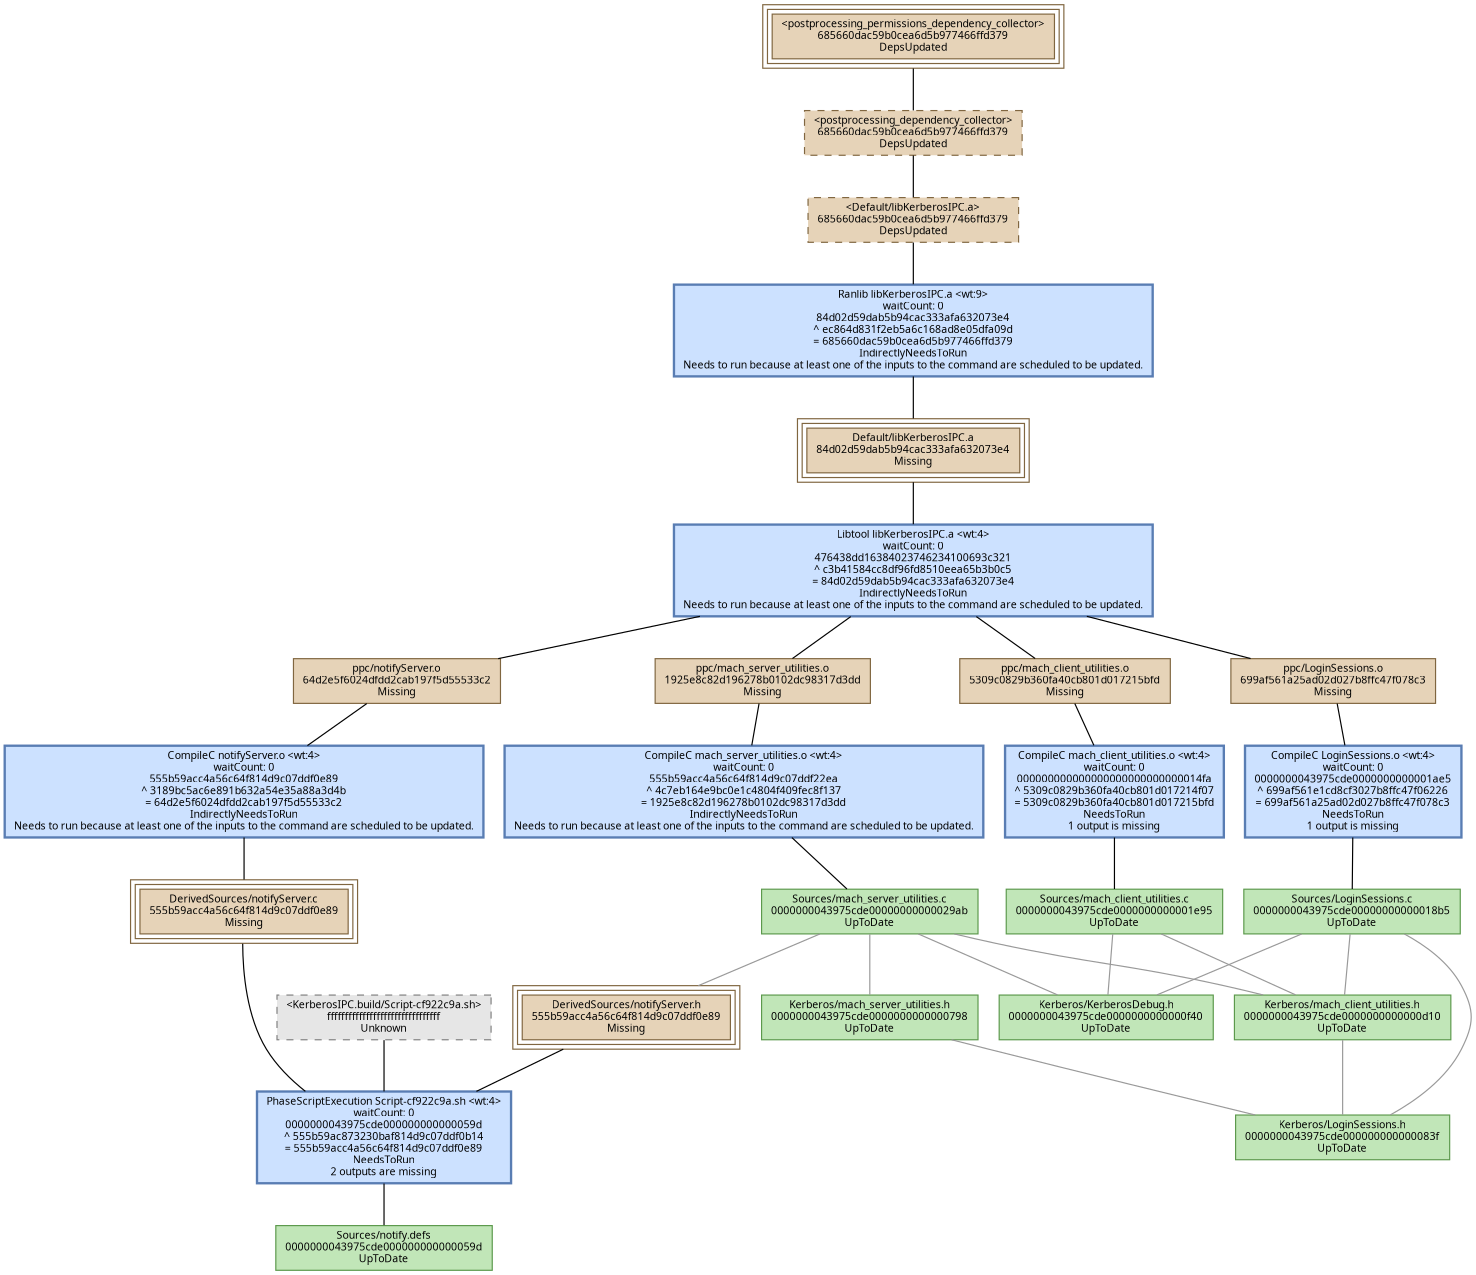 digraph KerberosIPC {
   size = "10.000000,8.500000";
   concentrate = false;

   node [ shape = box, style = filled, color = "0.3 0.5 0.6", fillcolor = "0.3 0.2 0.9", fontname = "Monaco", fontsize = "9" ];
   n00001 [ label = "Default/libKerberosIPC.a\n84d02d59dab5b94cac333afa632073e4\nMissing", color = "0.1 0.5 0.5", fillcolor = "0.1 0.2 0.9", peripheries = 3 ];
   n00002 [ label = "<KerberosIPC.build/Script-cf922c9a.sh>\nffffffffffffffffffffffffffffffff\nUnknown", color = "0.0 0.0 0.5", fillcolor = "0.0 0.0 0.9", style = "filled,dashed" ];
   n00003 [ label = "Sources/notify.defs\n0000000043975cde000000000000059d\nUpToDate" ];
   n00004 [ label = "DerivedSources/notifyServer.h\n555b59acc4a56c64f814d9c07ddf0e89\nMissing", color = "0.1 0.5 0.5", fillcolor = "0.1 0.2 0.9", peripheries = 3 ];
   n00005 [ label = "DerivedSources/notifyServer.c\n555b59acc4a56c64f814d9c07ddf0e89\nMissing", color = "0.1 0.5 0.5", fillcolor = "0.1 0.2 0.9", peripheries = 3 ];
   n00006 [ label = "ppc/notifyServer.o\n64d2e5f6024dfdd2cab197f5d55533c2\nMissing", color = "0.1 0.5 0.5", fillcolor = "0.1 0.2 0.9" ];
   n00007 [ label = "ppc/LoginSessions.o\n699af561a25ad02d027b8ffc47f078c3\nMissing", color = "0.1 0.5 0.5", fillcolor = "0.1 0.2 0.9" ];
   n00008 [ label = "Sources/LoginSessions.c\n0000000043975cde00000000000018b5\nUpToDate" ];
   n00009 [ label = "ppc/mach_client_utilities.o\n5309c0829b360fa40cb801d017215bfd\nMissing", color = "0.1 0.5 0.5", fillcolor = "0.1 0.2 0.9" ];
   n00010 [ label = "Sources/mach_client_utilities.c\n0000000043975cde0000000000001e95\nUpToDate" ];
   n00011 [ label = "ppc/mach_server_utilities.o\n1925e8c82d196278b0102dc98317d3dd\nMissing", color = "0.1 0.5 0.5", fillcolor = "0.1 0.2 0.9" ];
   n00012 [ label = "Sources/mach_server_utilities.c\n0000000043975cde00000000000029ab\nUpToDate" ];
   n00013 [ label = "<Default/libKerberosIPC.a>\n685660dac59b0cea6d5b977466ffd379\nDepsUpdated", color = "0.1 0.5 0.5", fillcolor = "0.1 0.2 0.9", style = "filled,dashed" ];
   n00014 [ label = "<postprocessing_dependency_collector>\n685660dac59b0cea6d5b977466ffd379\nDepsUpdated", color = "0.1 0.5 0.5", fillcolor = "0.1 0.2 0.9", style = "filled,dashed" ];
   n00015 [ label = "<postprocessing_permissions_dependency_collector>\n685660dac59b0cea6d5b977466ffd379\nDepsUpdated", color = "0.1 0.5 0.5", fillcolor = "0.1 0.2 0.9", peripheries = 3 ];
   n00016 [ label = "Kerberos/KerberosDebug.h\n0000000043975cde0000000000000f40\nUpToDate" ];
   n00017 [ label = "Kerberos/LoginSessions.h\n0000000043975cde000000000000083f\nUpToDate" ];
   n00018 [ label = "Kerberos/mach_client_utilities.h\n0000000043975cde0000000000000d10\nUpToDate" ];
   n00019 [ label = "Kerberos/mach_server_utilities.h\n0000000043975cde0000000000000798\nUpToDate" ];

   node [ shape = box, style = "filled,bold", color = "0.7 0.5 0.7", fillcolor = "0.7 0.2 1.0", fontname = "Monaco", fontsize = "9" ];
   c00001 [ label = "PhaseScriptExecution Script-cf922c9a.sh <wt:4>\nwaitCount: 0\n0000000043975cde000000000000059d\n^ 555b59ac873230baf814d9c07ddf0b14\n= 555b59acc4a56c64f814d9c07ddf0e89\nNeedsToRun\n2 outputs are missing", color = "0.6 0.5 0.7", fillcolor = "0.6 0.2 1.0" ];
   c00002 [ label = "CompileC notifyServer.o <wt:4>\nwaitCount: 0\n555b59acc4a56c64f814d9c07ddf0e89\n^ 3189bc5ac6e891b632a54e35a88a3d4b\n= 64d2e5f6024dfdd2cab197f5d55533c2\nIndirectlyNeedsToRun\nNeeds to run because at least one of the inputs to the command are scheduled to be updated.", color = "0.6 0.5 0.7", fillcolor = "0.6 0.2 1.0" ];
   c00003 [ label = "CompileC LoginSessions.o <wt:4>\nwaitCount: 0\n0000000043975cde0000000000001ae5\n^ 699af561e1cd8cf3027b8ffc47f06226\n= 699af561a25ad02d027b8ffc47f078c3\nNeedsToRun\n1 output is missing", color = "0.6 0.5 0.7", fillcolor = "0.6 0.2 1.0" ];
   c00004 [ label = "CompileC mach_client_utilities.o <wt:4>\nwaitCount: 0\n000000000000000000000000000014fa\n^ 5309c0829b360fa40cb801d017214f07\n= 5309c0829b360fa40cb801d017215bfd\nNeedsToRun\n1 output is missing", color = "0.6 0.5 0.7", fillcolor = "0.6 0.2 1.0" ];
   c00005 [ label = "CompileC mach_server_utilities.o <wt:4>\nwaitCount: 0\n555b59acc4a56c64f814d9c07ddf22ea\n^ 4c7eb164e9bc0e1c4804f409fec8f137\n= 1925e8c82d196278b0102dc98317d3dd\nIndirectlyNeedsToRun\nNeeds to run because at least one of the inputs to the command are scheduled to be updated.", color = "0.6 0.5 0.7", fillcolor = "0.6 0.2 1.0" ];
   c00006 [ label = "Libtool libKerberosIPC.a <wt:4>\nwaitCount: 0\n476438dd16384023746234100693c321\n^ c3b41584cc8df96fd8510eea65b3b0c5\n= 84d02d59dab5b94cac333afa632073e4\nIndirectlyNeedsToRun\nNeeds to run because at least one of the inputs to the command are scheduled to be updated.", color = "0.6 0.5 0.7", fillcolor = "0.6 0.2 1.0" ];
   c00007 [ label = "Ranlib libKerberosIPC.a <wt:9>\nwaitCount: 0\n84d02d59dab5b94cac333afa632073e4\n^ ec864d831f2eb5a6c168ad8e05dfa09d\n= 685660dac59b0cea6d5b977466ffd379\nIndirectlyNeedsToRun\nNeeds to run because at least one of the inputs to the command are scheduled to be updated.", color = "0.6 0.5 0.7", fillcolor = "0.6 0.2 1.0" ];

   edge [ style = solid, color = black, arrowhead = none, arrowtail = normal ];
   n00001 -> { c00006 };
   n00002 -> { c00001 };
   n00004 -> { c00001 };
   n00005 -> { c00001 };
   n00006 -> { c00002 };
   n00007 -> { c00003 };
   n00009 -> { c00004 };
   n00011 -> { c00005 };
   n00013 -> { c00007 };
   n00014 -> { n00013 };
   n00015 -> { n00014 };
   c00001 -> { n00003 };
   c00002 -> { n00005 };
   c00003 -> { n00008 };
   c00004 -> { n00010 };
   c00005 -> { n00012 };
   c00006 -> { n00006 n00007 n00009 n00011 };
   c00007 -> { n00001 };

   edge [ style = solid, color = gray60, arrowhead = none, arrowtail = normal ];
   n00008 -> { n00016 n00017 n00018 };
   n00010 -> { n00016 n00018 };
   n00012 -> { n00016 n00019 n00018 n00004 };
   n00018 -> { n00017 };
   n00019 -> { n00017 };
}
